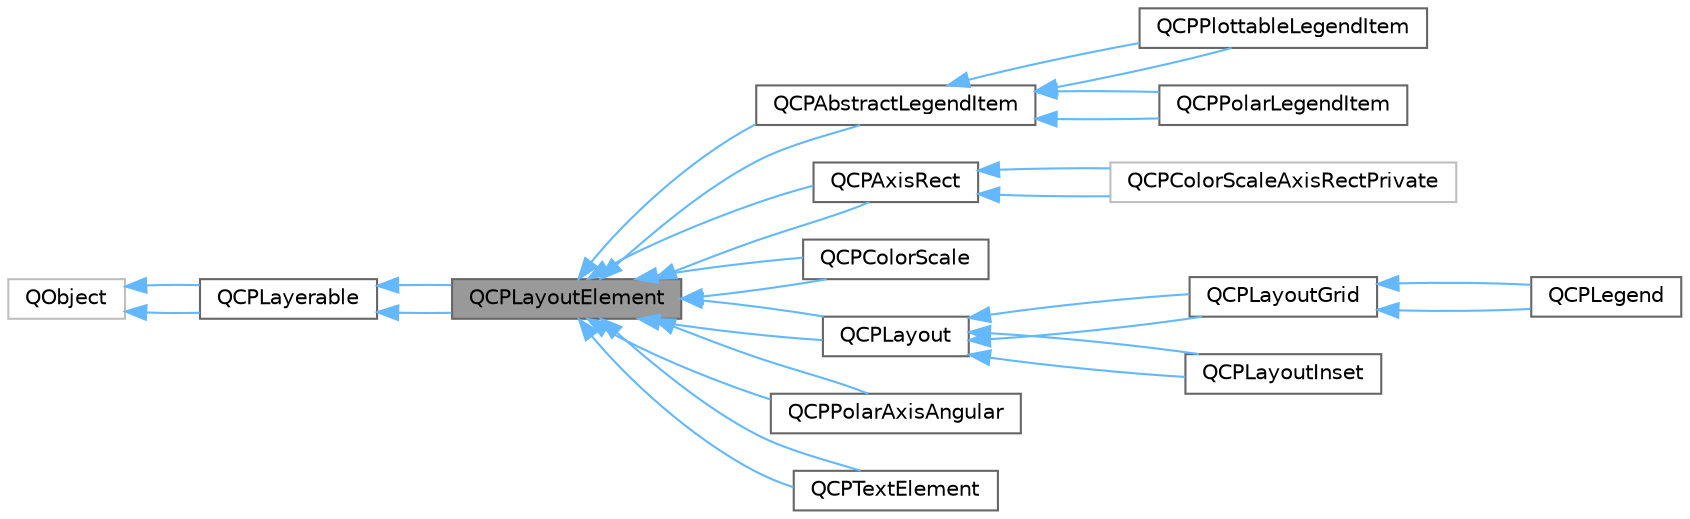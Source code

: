 digraph "QCPLayoutElement"
{
 // LATEX_PDF_SIZE
  bgcolor="transparent";
  edge [fontname=Helvetica,fontsize=10,labelfontname=Helvetica,labelfontsize=10];
  node [fontname=Helvetica,fontsize=10,shape=box,height=0.2,width=0.4];
  rankdir="LR";
  Node1 [id="Node000001",label="QCPLayoutElement",height=0.2,width=0.4,color="gray40", fillcolor="grey60", style="filled", fontcolor="black",tooltip="The abstract base class for all objects that form the layout system."];
  Node2 -> Node1 [id="edge1_Node000001_Node000002",dir="back",color="steelblue1",style="solid",tooltip=" "];
  Node2 [id="Node000002",label="QCPLayerable",height=0.2,width=0.4,color="gray40", fillcolor="white", style="filled",URL="$class_q_c_p_layerable.html",tooltip="Base class for all drawable objects."];
  Node3 -> Node2 [id="edge2_Node000002_Node000003",dir="back",color="steelblue1",style="solid",tooltip=" "];
  Node3 [id="Node000003",label="QObject",height=0.2,width=0.4,color="grey75", fillcolor="white", style="filled",tooltip=" "];
  Node3 -> Node2 [id="edge3_Node000002_Node000003",dir="back",color="steelblue1",style="solid",tooltip=" "];
  Node2 -> Node1 [id="edge4_Node000001_Node000002",dir="back",color="steelblue1",style="solid",tooltip=" "];
  Node1 -> Node4 [id="edge5_Node000001_Node000004",dir="back",color="steelblue1",style="solid",tooltip=" "];
  Node4 [id="Node000004",label="QCPAbstractLegendItem",height=0.2,width=0.4,color="gray40", fillcolor="white", style="filled",URL="$class_q_c_p_abstract_legend_item.html",tooltip="The abstract base class for all entries in a QCPLegend."];
  Node4 -> Node5 [id="edge6_Node000004_Node000005",dir="back",color="steelblue1",style="solid",tooltip=" "];
  Node5 [id="Node000005",label="QCPPlottableLegendItem",height=0.2,width=0.4,color="gray40", fillcolor="white", style="filled",URL="$class_q_c_p_plottable_legend_item.html",tooltip="A legend item representing a plottable with an icon and the plottable name."];
  Node4 -> Node5 [id="edge7_Node000004_Node000005",dir="back",color="steelblue1",style="solid",tooltip=" "];
  Node4 -> Node6 [id="edge8_Node000004_Node000006",dir="back",color="steelblue1",style="solid",tooltip=" "];
  Node6 [id="Node000006",label="QCPPolarLegendItem",height=0.2,width=0.4,color="gray40", fillcolor="white", style="filled",URL="$class_q_c_p_polar_legend_item.html",tooltip="A legend item for polar plots."];
  Node4 -> Node6 [id="edge9_Node000004_Node000006",dir="back",color="steelblue1",style="solid",tooltip=" "];
  Node1 -> Node4 [id="edge10_Node000001_Node000004",dir="back",color="steelblue1",style="solid",tooltip=" "];
  Node1 -> Node7 [id="edge11_Node000001_Node000007",dir="back",color="steelblue1",style="solid",tooltip=" "];
  Node7 [id="Node000007",label="QCPAxisRect",height=0.2,width=0.4,color="gray40", fillcolor="white", style="filled",URL="$class_q_c_p_axis_rect.html",tooltip="Holds multiple axes and arranges them in a rectangular shape."];
  Node7 -> Node8 [id="edge12_Node000007_Node000008",dir="back",color="steelblue1",style="solid",tooltip=" "];
  Node8 [id="Node000008",label="QCPColorScaleAxisRectPrivate",height=0.2,width=0.4,color="grey75", fillcolor="white", style="filled",URL="$class_q_c_p_color_scale_axis_rect_private.html",tooltip=" "];
  Node7 -> Node8 [id="edge13_Node000007_Node000008",dir="back",color="steelblue1",style="solid",tooltip=" "];
  Node1 -> Node7 [id="edge14_Node000001_Node000007",dir="back",color="steelblue1",style="solid",tooltip=" "];
  Node1 -> Node9 [id="edge15_Node000001_Node000009",dir="back",color="steelblue1",style="solid",tooltip=" "];
  Node9 [id="Node000009",label="QCPColorScale",height=0.2,width=0.4,color="gray40", fillcolor="white", style="filled",URL="$class_q_c_p_color_scale.html",tooltip="A color scale for use with color coding data such as QCPColorMap."];
  Node1 -> Node9 [id="edge16_Node000001_Node000009",dir="back",color="steelblue1",style="solid",tooltip=" "];
  Node1 -> Node10 [id="edge17_Node000001_Node000010",dir="back",color="steelblue1",style="solid",tooltip=" "];
  Node10 [id="Node000010",label="QCPLayout",height=0.2,width=0.4,color="gray40", fillcolor="white", style="filled",URL="$class_q_c_p_layout.html",tooltip="The abstract base class for layouts."];
  Node10 -> Node11 [id="edge18_Node000010_Node000011",dir="back",color="steelblue1",style="solid",tooltip=" "];
  Node11 [id="Node000011",label="QCPLayoutGrid",height=0.2,width=0.4,color="gray40", fillcolor="white", style="filled",URL="$class_q_c_p_layout_grid.html",tooltip="A layout that arranges child elements in a grid."];
  Node11 -> Node12 [id="edge19_Node000011_Node000012",dir="back",color="steelblue1",style="solid",tooltip=" "];
  Node12 [id="Node000012",label="QCPLegend",height=0.2,width=0.4,color="gray40", fillcolor="white", style="filled",URL="$class_q_c_p_legend.html",tooltip="Manages a legend inside a QCustomPlot."];
  Node11 -> Node12 [id="edge20_Node000011_Node000012",dir="back",color="steelblue1",style="solid",tooltip=" "];
  Node10 -> Node11 [id="edge21_Node000010_Node000011",dir="back",color="steelblue1",style="solid",tooltip=" "];
  Node10 -> Node13 [id="edge22_Node000010_Node000013",dir="back",color="steelblue1",style="solid",tooltip=" "];
  Node13 [id="Node000013",label="QCPLayoutInset",height=0.2,width=0.4,color="gray40", fillcolor="white", style="filled",URL="$class_q_c_p_layout_inset.html",tooltip="A layout that places child elements aligned to the border or arbitrarily positioned."];
  Node10 -> Node13 [id="edge23_Node000010_Node000013",dir="back",color="steelblue1",style="solid",tooltip=" "];
  Node1 -> Node10 [id="edge24_Node000001_Node000010",dir="back",color="steelblue1",style="solid",tooltip=" "];
  Node1 -> Node14 [id="edge25_Node000001_Node000014",dir="back",color="steelblue1",style="solid",tooltip=" "];
  Node14 [id="Node000014",label="QCPPolarAxisAngular",height=0.2,width=0.4,color="gray40", fillcolor="white", style="filled",URL="$class_q_c_p_polar_axis_angular.html",tooltip="The main container for polar plots, representing the angular axis as a circle."];
  Node1 -> Node14 [id="edge26_Node000001_Node000014",dir="back",color="steelblue1",style="solid",tooltip=" "];
  Node1 -> Node15 [id="edge27_Node000001_Node000015",dir="back",color="steelblue1",style="solid",tooltip=" "];
  Node15 [id="Node000015",label="QCPTextElement",height=0.2,width=0.4,color="gray40", fillcolor="white", style="filled",URL="$class_q_c_p_text_element.html",tooltip="A layout element displaying a text."];
  Node1 -> Node15 [id="edge28_Node000001_Node000015",dir="back",color="steelblue1",style="solid",tooltip=" "];
}
